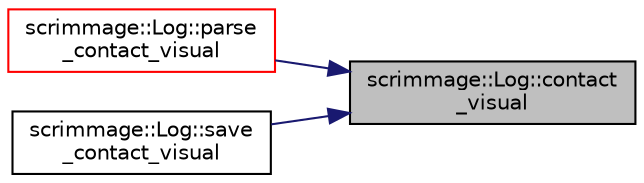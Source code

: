 digraph "scrimmage::Log::contact_visual"
{
 // LATEX_PDF_SIZE
  edge [fontname="Helvetica",fontsize="10",labelfontname="Helvetica",labelfontsize="10"];
  node [fontname="Helvetica",fontsize="10",shape=record];
  rankdir="RL";
  Node1 [label="scrimmage::Log::contact\l_visual",height=0.2,width=0.4,color="black", fillcolor="grey75", style="filled", fontcolor="black",tooltip=" "];
  Node1 -> Node2 [dir="back",color="midnightblue",fontsize="10",style="solid",fontname="Helvetica"];
  Node2 [label="scrimmage::Log::parse\l_contact_visual",height=0.2,width=0.4,color="red", fillcolor="white", style="filled",URL="$classscrimmage_1_1Log.html#a56d5dd45d78ce923b55279cb90472fc5",tooltip=" "];
  Node1 -> Node4 [dir="back",color="midnightblue",fontsize="10",style="solid",fontname="Helvetica"];
  Node4 [label="scrimmage::Log::save\l_contact_visual",height=0.2,width=0.4,color="black", fillcolor="white", style="filled",URL="$classscrimmage_1_1Log.html#a36d3389cd561a9635fa1ba7ee96d7b14",tooltip=" "];
}
